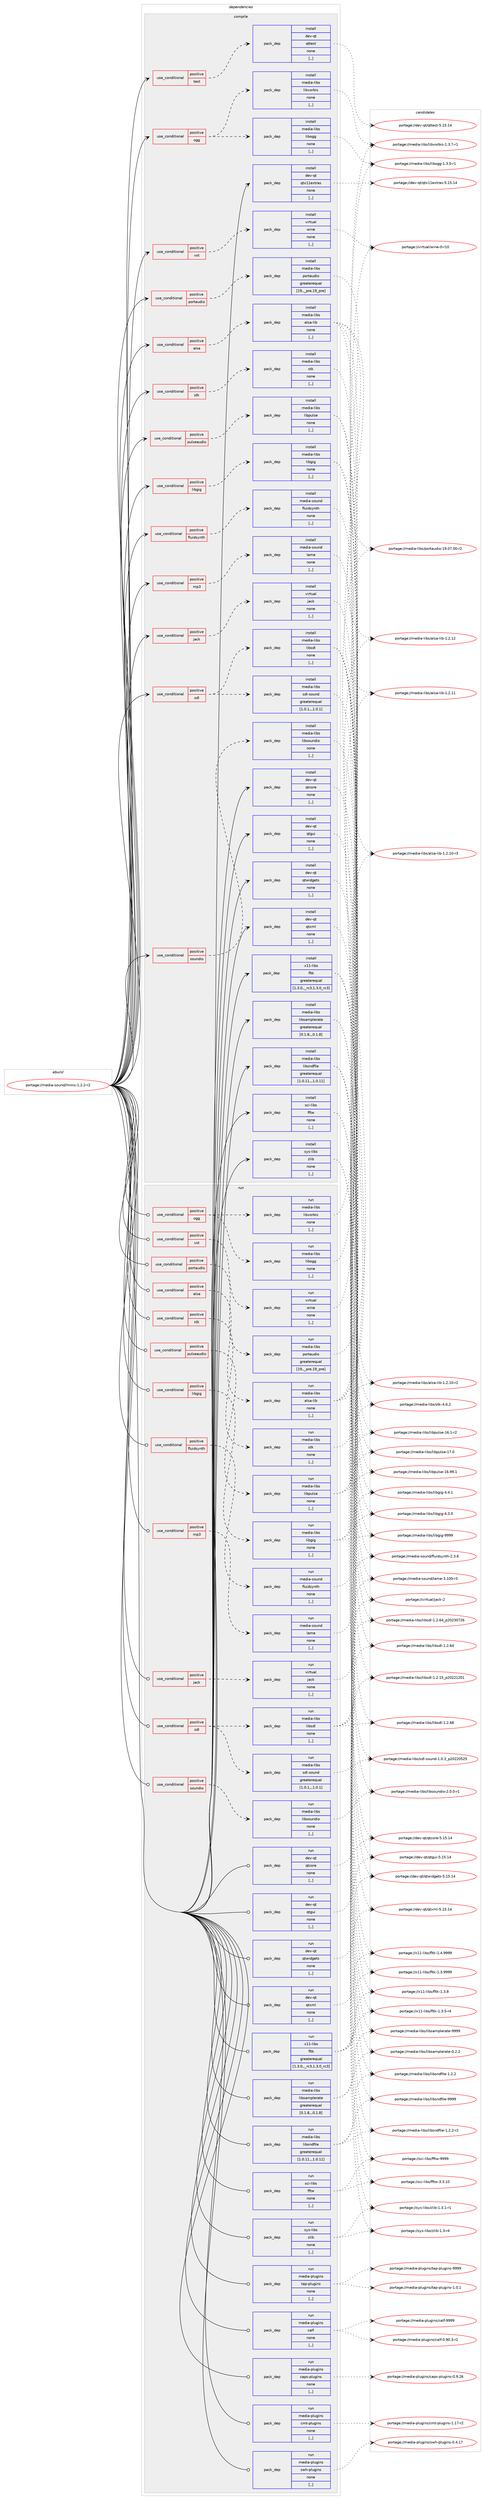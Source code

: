 digraph prolog {

# *************
# Graph options
# *************

newrank=true;
concentrate=true;
compound=true;
graph [rankdir=LR,fontname=Helvetica,fontsize=10,ranksep=1.5];#, ranksep=2.5, nodesep=0.2];
edge  [arrowhead=vee];
node  [fontname=Helvetica,fontsize=10];

# **********
# The ebuild
# **********

subgraph cluster_leftcol {
color=gray;
label=<<i>ebuild</i>>;
id [label="portage://media-sound/lmms-1.2.2-r2", color=red, width=4, href="../media-sound/lmms-1.2.2-r2.svg"];
}

# ****************
# The dependencies
# ****************

subgraph cluster_midcol {
color=gray;
label=<<i>dependencies</i>>;
subgraph cluster_compile {
fillcolor="#eeeeee";
style=filled;
label=<<i>compile</i>>;
subgraph cond213756 {
dependency826926 [label=<<TABLE BORDER="0" CELLBORDER="1" CELLSPACING="0" CELLPADDING="4"><TR><TD ROWSPAN="3" CELLPADDING="10">use_conditional</TD></TR><TR><TD>positive</TD></TR><TR><TD>alsa</TD></TR></TABLE>>, shape=none, color=red];
subgraph pack606944 {
dependency826927 [label=<<TABLE BORDER="0" CELLBORDER="1" CELLSPACING="0" CELLPADDING="4" WIDTH="220"><TR><TD ROWSPAN="6" CELLPADDING="30">pack_dep</TD></TR><TR><TD WIDTH="110">install</TD></TR><TR><TD>media-libs</TD></TR><TR><TD>alsa-lib</TD></TR><TR><TD>none</TD></TR><TR><TD>[,,]</TD></TR></TABLE>>, shape=none, color=blue];
}
dependency826926:e -> dependency826927:w [weight=20,style="dashed",arrowhead="vee"];
}
id:e -> dependency826926:w [weight=20,style="solid",arrowhead="vee"];
subgraph cond213757 {
dependency826928 [label=<<TABLE BORDER="0" CELLBORDER="1" CELLSPACING="0" CELLPADDING="4"><TR><TD ROWSPAN="3" CELLPADDING="10">use_conditional</TD></TR><TR><TD>positive</TD></TR><TR><TD>fluidsynth</TD></TR></TABLE>>, shape=none, color=red];
subgraph pack606945 {
dependency826929 [label=<<TABLE BORDER="0" CELLBORDER="1" CELLSPACING="0" CELLPADDING="4" WIDTH="220"><TR><TD ROWSPAN="6" CELLPADDING="30">pack_dep</TD></TR><TR><TD WIDTH="110">install</TD></TR><TR><TD>media-sound</TD></TR><TR><TD>fluidsynth</TD></TR><TR><TD>none</TD></TR><TR><TD>[,,]</TD></TR></TABLE>>, shape=none, color=blue];
}
dependency826928:e -> dependency826929:w [weight=20,style="dashed",arrowhead="vee"];
}
id:e -> dependency826928:w [weight=20,style="solid",arrowhead="vee"];
subgraph cond213758 {
dependency826930 [label=<<TABLE BORDER="0" CELLBORDER="1" CELLSPACING="0" CELLPADDING="4"><TR><TD ROWSPAN="3" CELLPADDING="10">use_conditional</TD></TR><TR><TD>positive</TD></TR><TR><TD>jack</TD></TR></TABLE>>, shape=none, color=red];
subgraph pack606946 {
dependency826931 [label=<<TABLE BORDER="0" CELLBORDER="1" CELLSPACING="0" CELLPADDING="4" WIDTH="220"><TR><TD ROWSPAN="6" CELLPADDING="30">pack_dep</TD></TR><TR><TD WIDTH="110">install</TD></TR><TR><TD>virtual</TD></TR><TR><TD>jack</TD></TR><TR><TD>none</TD></TR><TR><TD>[,,]</TD></TR></TABLE>>, shape=none, color=blue];
}
dependency826930:e -> dependency826931:w [weight=20,style="dashed",arrowhead="vee"];
}
id:e -> dependency826930:w [weight=20,style="solid",arrowhead="vee"];
subgraph cond213759 {
dependency826932 [label=<<TABLE BORDER="0" CELLBORDER="1" CELLSPACING="0" CELLPADDING="4"><TR><TD ROWSPAN="3" CELLPADDING="10">use_conditional</TD></TR><TR><TD>positive</TD></TR><TR><TD>libgig</TD></TR></TABLE>>, shape=none, color=red];
subgraph pack606947 {
dependency826933 [label=<<TABLE BORDER="0" CELLBORDER="1" CELLSPACING="0" CELLPADDING="4" WIDTH="220"><TR><TD ROWSPAN="6" CELLPADDING="30">pack_dep</TD></TR><TR><TD WIDTH="110">install</TD></TR><TR><TD>media-libs</TD></TR><TR><TD>libgig</TD></TR><TR><TD>none</TD></TR><TR><TD>[,,]</TD></TR></TABLE>>, shape=none, color=blue];
}
dependency826932:e -> dependency826933:w [weight=20,style="dashed",arrowhead="vee"];
}
id:e -> dependency826932:w [weight=20,style="solid",arrowhead="vee"];
subgraph cond213760 {
dependency826934 [label=<<TABLE BORDER="0" CELLBORDER="1" CELLSPACING="0" CELLPADDING="4"><TR><TD ROWSPAN="3" CELLPADDING="10">use_conditional</TD></TR><TR><TD>positive</TD></TR><TR><TD>mp3</TD></TR></TABLE>>, shape=none, color=red];
subgraph pack606948 {
dependency826935 [label=<<TABLE BORDER="0" CELLBORDER="1" CELLSPACING="0" CELLPADDING="4" WIDTH="220"><TR><TD ROWSPAN="6" CELLPADDING="30">pack_dep</TD></TR><TR><TD WIDTH="110">install</TD></TR><TR><TD>media-sound</TD></TR><TR><TD>lame</TD></TR><TR><TD>none</TD></TR><TR><TD>[,,]</TD></TR></TABLE>>, shape=none, color=blue];
}
dependency826934:e -> dependency826935:w [weight=20,style="dashed",arrowhead="vee"];
}
id:e -> dependency826934:w [weight=20,style="solid",arrowhead="vee"];
subgraph cond213761 {
dependency826936 [label=<<TABLE BORDER="0" CELLBORDER="1" CELLSPACING="0" CELLPADDING="4"><TR><TD ROWSPAN="3" CELLPADDING="10">use_conditional</TD></TR><TR><TD>positive</TD></TR><TR><TD>ogg</TD></TR></TABLE>>, shape=none, color=red];
subgraph pack606949 {
dependency826937 [label=<<TABLE BORDER="0" CELLBORDER="1" CELLSPACING="0" CELLPADDING="4" WIDTH="220"><TR><TD ROWSPAN="6" CELLPADDING="30">pack_dep</TD></TR><TR><TD WIDTH="110">install</TD></TR><TR><TD>media-libs</TD></TR><TR><TD>libogg</TD></TR><TR><TD>none</TD></TR><TR><TD>[,,]</TD></TR></TABLE>>, shape=none, color=blue];
}
dependency826936:e -> dependency826937:w [weight=20,style="dashed",arrowhead="vee"];
subgraph pack606950 {
dependency826938 [label=<<TABLE BORDER="0" CELLBORDER="1" CELLSPACING="0" CELLPADDING="4" WIDTH="220"><TR><TD ROWSPAN="6" CELLPADDING="30">pack_dep</TD></TR><TR><TD WIDTH="110">install</TD></TR><TR><TD>media-libs</TD></TR><TR><TD>libvorbis</TD></TR><TR><TD>none</TD></TR><TR><TD>[,,]</TD></TR></TABLE>>, shape=none, color=blue];
}
dependency826936:e -> dependency826938:w [weight=20,style="dashed",arrowhead="vee"];
}
id:e -> dependency826936:w [weight=20,style="solid",arrowhead="vee"];
subgraph cond213762 {
dependency826939 [label=<<TABLE BORDER="0" CELLBORDER="1" CELLSPACING="0" CELLPADDING="4"><TR><TD ROWSPAN="3" CELLPADDING="10">use_conditional</TD></TR><TR><TD>positive</TD></TR><TR><TD>portaudio</TD></TR></TABLE>>, shape=none, color=red];
subgraph pack606951 {
dependency826940 [label=<<TABLE BORDER="0" CELLBORDER="1" CELLSPACING="0" CELLPADDING="4" WIDTH="220"><TR><TD ROWSPAN="6" CELLPADDING="30">pack_dep</TD></TR><TR><TD WIDTH="110">install</TD></TR><TR><TD>media-libs</TD></TR><TR><TD>portaudio</TD></TR><TR><TD>greaterequal</TD></TR><TR><TD>[19,,_pre,19_pre]</TD></TR></TABLE>>, shape=none, color=blue];
}
dependency826939:e -> dependency826940:w [weight=20,style="dashed",arrowhead="vee"];
}
id:e -> dependency826939:w [weight=20,style="solid",arrowhead="vee"];
subgraph cond213763 {
dependency826941 [label=<<TABLE BORDER="0" CELLBORDER="1" CELLSPACING="0" CELLPADDING="4"><TR><TD ROWSPAN="3" CELLPADDING="10">use_conditional</TD></TR><TR><TD>positive</TD></TR><TR><TD>pulseaudio</TD></TR></TABLE>>, shape=none, color=red];
subgraph pack606952 {
dependency826942 [label=<<TABLE BORDER="0" CELLBORDER="1" CELLSPACING="0" CELLPADDING="4" WIDTH="220"><TR><TD ROWSPAN="6" CELLPADDING="30">pack_dep</TD></TR><TR><TD WIDTH="110">install</TD></TR><TR><TD>media-libs</TD></TR><TR><TD>libpulse</TD></TR><TR><TD>none</TD></TR><TR><TD>[,,]</TD></TR></TABLE>>, shape=none, color=blue];
}
dependency826941:e -> dependency826942:w [weight=20,style="dashed",arrowhead="vee"];
}
id:e -> dependency826941:w [weight=20,style="solid",arrowhead="vee"];
subgraph cond213764 {
dependency826943 [label=<<TABLE BORDER="0" CELLBORDER="1" CELLSPACING="0" CELLPADDING="4"><TR><TD ROWSPAN="3" CELLPADDING="10">use_conditional</TD></TR><TR><TD>positive</TD></TR><TR><TD>sdl</TD></TR></TABLE>>, shape=none, color=red];
subgraph pack606953 {
dependency826944 [label=<<TABLE BORDER="0" CELLBORDER="1" CELLSPACING="0" CELLPADDING="4" WIDTH="220"><TR><TD ROWSPAN="6" CELLPADDING="30">pack_dep</TD></TR><TR><TD WIDTH="110">install</TD></TR><TR><TD>media-libs</TD></TR><TR><TD>libsdl</TD></TR><TR><TD>none</TD></TR><TR><TD>[,,]</TD></TR></TABLE>>, shape=none, color=blue];
}
dependency826943:e -> dependency826944:w [weight=20,style="dashed",arrowhead="vee"];
subgraph pack606954 {
dependency826945 [label=<<TABLE BORDER="0" CELLBORDER="1" CELLSPACING="0" CELLPADDING="4" WIDTH="220"><TR><TD ROWSPAN="6" CELLPADDING="30">pack_dep</TD></TR><TR><TD WIDTH="110">install</TD></TR><TR><TD>media-libs</TD></TR><TR><TD>sdl-sound</TD></TR><TR><TD>greaterequal</TD></TR><TR><TD>[1.0.1,,,1.0.1]</TD></TR></TABLE>>, shape=none, color=blue];
}
dependency826943:e -> dependency826945:w [weight=20,style="dashed",arrowhead="vee"];
}
id:e -> dependency826943:w [weight=20,style="solid",arrowhead="vee"];
subgraph cond213765 {
dependency826946 [label=<<TABLE BORDER="0" CELLBORDER="1" CELLSPACING="0" CELLPADDING="4"><TR><TD ROWSPAN="3" CELLPADDING="10">use_conditional</TD></TR><TR><TD>positive</TD></TR><TR><TD>soundio</TD></TR></TABLE>>, shape=none, color=red];
subgraph pack606955 {
dependency826947 [label=<<TABLE BORDER="0" CELLBORDER="1" CELLSPACING="0" CELLPADDING="4" WIDTH="220"><TR><TD ROWSPAN="6" CELLPADDING="30">pack_dep</TD></TR><TR><TD WIDTH="110">install</TD></TR><TR><TD>media-libs</TD></TR><TR><TD>libsoundio</TD></TR><TR><TD>none</TD></TR><TR><TD>[,,]</TD></TR></TABLE>>, shape=none, color=blue];
}
dependency826946:e -> dependency826947:w [weight=20,style="dashed",arrowhead="vee"];
}
id:e -> dependency826946:w [weight=20,style="solid",arrowhead="vee"];
subgraph cond213766 {
dependency826948 [label=<<TABLE BORDER="0" CELLBORDER="1" CELLSPACING="0" CELLPADDING="4"><TR><TD ROWSPAN="3" CELLPADDING="10">use_conditional</TD></TR><TR><TD>positive</TD></TR><TR><TD>stk</TD></TR></TABLE>>, shape=none, color=red];
subgraph pack606956 {
dependency826949 [label=<<TABLE BORDER="0" CELLBORDER="1" CELLSPACING="0" CELLPADDING="4" WIDTH="220"><TR><TD ROWSPAN="6" CELLPADDING="30">pack_dep</TD></TR><TR><TD WIDTH="110">install</TD></TR><TR><TD>media-libs</TD></TR><TR><TD>stk</TD></TR><TR><TD>none</TD></TR><TR><TD>[,,]</TD></TR></TABLE>>, shape=none, color=blue];
}
dependency826948:e -> dependency826949:w [weight=20,style="dashed",arrowhead="vee"];
}
id:e -> dependency826948:w [weight=20,style="solid",arrowhead="vee"];
subgraph cond213767 {
dependency826950 [label=<<TABLE BORDER="0" CELLBORDER="1" CELLSPACING="0" CELLPADDING="4"><TR><TD ROWSPAN="3" CELLPADDING="10">use_conditional</TD></TR><TR><TD>positive</TD></TR><TR><TD>test</TD></TR></TABLE>>, shape=none, color=red];
subgraph pack606957 {
dependency826951 [label=<<TABLE BORDER="0" CELLBORDER="1" CELLSPACING="0" CELLPADDING="4" WIDTH="220"><TR><TD ROWSPAN="6" CELLPADDING="30">pack_dep</TD></TR><TR><TD WIDTH="110">install</TD></TR><TR><TD>dev-qt</TD></TR><TR><TD>qttest</TD></TR><TR><TD>none</TD></TR><TR><TD>[,,]</TD></TR></TABLE>>, shape=none, color=blue];
}
dependency826950:e -> dependency826951:w [weight=20,style="dashed",arrowhead="vee"];
}
id:e -> dependency826950:w [weight=20,style="solid",arrowhead="vee"];
subgraph cond213768 {
dependency826952 [label=<<TABLE BORDER="0" CELLBORDER="1" CELLSPACING="0" CELLPADDING="4"><TR><TD ROWSPAN="3" CELLPADDING="10">use_conditional</TD></TR><TR><TD>positive</TD></TR><TR><TD>vst</TD></TR></TABLE>>, shape=none, color=red];
subgraph pack606958 {
dependency826953 [label=<<TABLE BORDER="0" CELLBORDER="1" CELLSPACING="0" CELLPADDING="4" WIDTH="220"><TR><TD ROWSPAN="6" CELLPADDING="30">pack_dep</TD></TR><TR><TD WIDTH="110">install</TD></TR><TR><TD>virtual</TD></TR><TR><TD>wine</TD></TR><TR><TD>none</TD></TR><TR><TD>[,,]</TD></TR></TABLE>>, shape=none, color=blue];
}
dependency826952:e -> dependency826953:w [weight=20,style="dashed",arrowhead="vee"];
}
id:e -> dependency826952:w [weight=20,style="solid",arrowhead="vee"];
subgraph pack606959 {
dependency826954 [label=<<TABLE BORDER="0" CELLBORDER="1" CELLSPACING="0" CELLPADDING="4" WIDTH="220"><TR><TD ROWSPAN="6" CELLPADDING="30">pack_dep</TD></TR><TR><TD WIDTH="110">install</TD></TR><TR><TD>dev-qt</TD></TR><TR><TD>qtcore</TD></TR><TR><TD>none</TD></TR><TR><TD>[,,]</TD></TR></TABLE>>, shape=none, color=blue];
}
id:e -> dependency826954:w [weight=20,style="solid",arrowhead="vee"];
subgraph pack606960 {
dependency826955 [label=<<TABLE BORDER="0" CELLBORDER="1" CELLSPACING="0" CELLPADDING="4" WIDTH="220"><TR><TD ROWSPAN="6" CELLPADDING="30">pack_dep</TD></TR><TR><TD WIDTH="110">install</TD></TR><TR><TD>dev-qt</TD></TR><TR><TD>qtgui</TD></TR><TR><TD>none</TD></TR><TR><TD>[,,]</TD></TR></TABLE>>, shape=none, color=blue];
}
id:e -> dependency826955:w [weight=20,style="solid",arrowhead="vee"];
subgraph pack606961 {
dependency826956 [label=<<TABLE BORDER="0" CELLBORDER="1" CELLSPACING="0" CELLPADDING="4" WIDTH="220"><TR><TD ROWSPAN="6" CELLPADDING="30">pack_dep</TD></TR><TR><TD WIDTH="110">install</TD></TR><TR><TD>dev-qt</TD></TR><TR><TD>qtwidgets</TD></TR><TR><TD>none</TD></TR><TR><TD>[,,]</TD></TR></TABLE>>, shape=none, color=blue];
}
id:e -> dependency826956:w [weight=20,style="solid",arrowhead="vee"];
subgraph pack606962 {
dependency826957 [label=<<TABLE BORDER="0" CELLBORDER="1" CELLSPACING="0" CELLPADDING="4" WIDTH="220"><TR><TD ROWSPAN="6" CELLPADDING="30">pack_dep</TD></TR><TR><TD WIDTH="110">install</TD></TR><TR><TD>dev-qt</TD></TR><TR><TD>qtx11extras</TD></TR><TR><TD>none</TD></TR><TR><TD>[,,]</TD></TR></TABLE>>, shape=none, color=blue];
}
id:e -> dependency826957:w [weight=20,style="solid",arrowhead="vee"];
subgraph pack606963 {
dependency826958 [label=<<TABLE BORDER="0" CELLBORDER="1" CELLSPACING="0" CELLPADDING="4" WIDTH="220"><TR><TD ROWSPAN="6" CELLPADDING="30">pack_dep</TD></TR><TR><TD WIDTH="110">install</TD></TR><TR><TD>dev-qt</TD></TR><TR><TD>qtxml</TD></TR><TR><TD>none</TD></TR><TR><TD>[,,]</TD></TR></TABLE>>, shape=none, color=blue];
}
id:e -> dependency826958:w [weight=20,style="solid",arrowhead="vee"];
subgraph pack606964 {
dependency826959 [label=<<TABLE BORDER="0" CELLBORDER="1" CELLSPACING="0" CELLPADDING="4" WIDTH="220"><TR><TD ROWSPAN="6" CELLPADDING="30">pack_dep</TD></TR><TR><TD WIDTH="110">install</TD></TR><TR><TD>media-libs</TD></TR><TR><TD>libsamplerate</TD></TR><TR><TD>greaterequal</TD></TR><TR><TD>[0.1.8,,,0.1.8]</TD></TR></TABLE>>, shape=none, color=blue];
}
id:e -> dependency826959:w [weight=20,style="solid",arrowhead="vee"];
subgraph pack606965 {
dependency826960 [label=<<TABLE BORDER="0" CELLBORDER="1" CELLSPACING="0" CELLPADDING="4" WIDTH="220"><TR><TD ROWSPAN="6" CELLPADDING="30">pack_dep</TD></TR><TR><TD WIDTH="110">install</TD></TR><TR><TD>media-libs</TD></TR><TR><TD>libsndfile</TD></TR><TR><TD>greaterequal</TD></TR><TR><TD>[1.0.11,,,1.0.11]</TD></TR></TABLE>>, shape=none, color=blue];
}
id:e -> dependency826960:w [weight=20,style="solid",arrowhead="vee"];
subgraph pack606966 {
dependency826961 [label=<<TABLE BORDER="0" CELLBORDER="1" CELLSPACING="0" CELLPADDING="4" WIDTH="220"><TR><TD ROWSPAN="6" CELLPADDING="30">pack_dep</TD></TR><TR><TD WIDTH="110">install</TD></TR><TR><TD>sci-libs</TD></TR><TR><TD>fftw</TD></TR><TR><TD>none</TD></TR><TR><TD>[,,]</TD></TR></TABLE>>, shape=none, color=blue];
}
id:e -> dependency826961:w [weight=20,style="solid",arrowhead="vee"];
subgraph pack606967 {
dependency826962 [label=<<TABLE BORDER="0" CELLBORDER="1" CELLSPACING="0" CELLPADDING="4" WIDTH="220"><TR><TD ROWSPAN="6" CELLPADDING="30">pack_dep</TD></TR><TR><TD WIDTH="110">install</TD></TR><TR><TD>sys-libs</TD></TR><TR><TD>zlib</TD></TR><TR><TD>none</TD></TR><TR><TD>[,,]</TD></TR></TABLE>>, shape=none, color=blue];
}
id:e -> dependency826962:w [weight=20,style="solid",arrowhead="vee"];
subgraph pack606968 {
dependency826963 [label=<<TABLE BORDER="0" CELLBORDER="1" CELLSPACING="0" CELLPADDING="4" WIDTH="220"><TR><TD ROWSPAN="6" CELLPADDING="30">pack_dep</TD></TR><TR><TD WIDTH="110">install</TD></TR><TR><TD>x11-libs</TD></TR><TR><TD>fltk</TD></TR><TR><TD>greaterequal</TD></TR><TR><TD>[1.3.0,,_rc3,1.3.0_rc3]</TD></TR></TABLE>>, shape=none, color=blue];
}
id:e -> dependency826963:w [weight=20,style="solid",arrowhead="vee"];
}
subgraph cluster_compileandrun {
fillcolor="#eeeeee";
style=filled;
label=<<i>compile and run</i>>;
}
subgraph cluster_run {
fillcolor="#eeeeee";
style=filled;
label=<<i>run</i>>;
subgraph cond213769 {
dependency826964 [label=<<TABLE BORDER="0" CELLBORDER="1" CELLSPACING="0" CELLPADDING="4"><TR><TD ROWSPAN="3" CELLPADDING="10">use_conditional</TD></TR><TR><TD>positive</TD></TR><TR><TD>alsa</TD></TR></TABLE>>, shape=none, color=red];
subgraph pack606969 {
dependency826965 [label=<<TABLE BORDER="0" CELLBORDER="1" CELLSPACING="0" CELLPADDING="4" WIDTH="220"><TR><TD ROWSPAN="6" CELLPADDING="30">pack_dep</TD></TR><TR><TD WIDTH="110">run</TD></TR><TR><TD>media-libs</TD></TR><TR><TD>alsa-lib</TD></TR><TR><TD>none</TD></TR><TR><TD>[,,]</TD></TR></TABLE>>, shape=none, color=blue];
}
dependency826964:e -> dependency826965:w [weight=20,style="dashed",arrowhead="vee"];
}
id:e -> dependency826964:w [weight=20,style="solid",arrowhead="odot"];
subgraph cond213770 {
dependency826966 [label=<<TABLE BORDER="0" CELLBORDER="1" CELLSPACING="0" CELLPADDING="4"><TR><TD ROWSPAN="3" CELLPADDING="10">use_conditional</TD></TR><TR><TD>positive</TD></TR><TR><TD>fluidsynth</TD></TR></TABLE>>, shape=none, color=red];
subgraph pack606970 {
dependency826967 [label=<<TABLE BORDER="0" CELLBORDER="1" CELLSPACING="0" CELLPADDING="4" WIDTH="220"><TR><TD ROWSPAN="6" CELLPADDING="30">pack_dep</TD></TR><TR><TD WIDTH="110">run</TD></TR><TR><TD>media-sound</TD></TR><TR><TD>fluidsynth</TD></TR><TR><TD>none</TD></TR><TR><TD>[,,]</TD></TR></TABLE>>, shape=none, color=blue];
}
dependency826966:e -> dependency826967:w [weight=20,style="dashed",arrowhead="vee"];
}
id:e -> dependency826966:w [weight=20,style="solid",arrowhead="odot"];
subgraph cond213771 {
dependency826968 [label=<<TABLE BORDER="0" CELLBORDER="1" CELLSPACING="0" CELLPADDING="4"><TR><TD ROWSPAN="3" CELLPADDING="10">use_conditional</TD></TR><TR><TD>positive</TD></TR><TR><TD>jack</TD></TR></TABLE>>, shape=none, color=red];
subgraph pack606971 {
dependency826969 [label=<<TABLE BORDER="0" CELLBORDER="1" CELLSPACING="0" CELLPADDING="4" WIDTH="220"><TR><TD ROWSPAN="6" CELLPADDING="30">pack_dep</TD></TR><TR><TD WIDTH="110">run</TD></TR><TR><TD>virtual</TD></TR><TR><TD>jack</TD></TR><TR><TD>none</TD></TR><TR><TD>[,,]</TD></TR></TABLE>>, shape=none, color=blue];
}
dependency826968:e -> dependency826969:w [weight=20,style="dashed",arrowhead="vee"];
}
id:e -> dependency826968:w [weight=20,style="solid",arrowhead="odot"];
subgraph cond213772 {
dependency826970 [label=<<TABLE BORDER="0" CELLBORDER="1" CELLSPACING="0" CELLPADDING="4"><TR><TD ROWSPAN="3" CELLPADDING="10">use_conditional</TD></TR><TR><TD>positive</TD></TR><TR><TD>libgig</TD></TR></TABLE>>, shape=none, color=red];
subgraph pack606972 {
dependency826971 [label=<<TABLE BORDER="0" CELLBORDER="1" CELLSPACING="0" CELLPADDING="4" WIDTH="220"><TR><TD ROWSPAN="6" CELLPADDING="30">pack_dep</TD></TR><TR><TD WIDTH="110">run</TD></TR><TR><TD>media-libs</TD></TR><TR><TD>libgig</TD></TR><TR><TD>none</TD></TR><TR><TD>[,,]</TD></TR></TABLE>>, shape=none, color=blue];
}
dependency826970:e -> dependency826971:w [weight=20,style="dashed",arrowhead="vee"];
}
id:e -> dependency826970:w [weight=20,style="solid",arrowhead="odot"];
subgraph cond213773 {
dependency826972 [label=<<TABLE BORDER="0" CELLBORDER="1" CELLSPACING="0" CELLPADDING="4"><TR><TD ROWSPAN="3" CELLPADDING="10">use_conditional</TD></TR><TR><TD>positive</TD></TR><TR><TD>mp3</TD></TR></TABLE>>, shape=none, color=red];
subgraph pack606973 {
dependency826973 [label=<<TABLE BORDER="0" CELLBORDER="1" CELLSPACING="0" CELLPADDING="4" WIDTH="220"><TR><TD ROWSPAN="6" CELLPADDING="30">pack_dep</TD></TR><TR><TD WIDTH="110">run</TD></TR><TR><TD>media-sound</TD></TR><TR><TD>lame</TD></TR><TR><TD>none</TD></TR><TR><TD>[,,]</TD></TR></TABLE>>, shape=none, color=blue];
}
dependency826972:e -> dependency826973:w [weight=20,style="dashed",arrowhead="vee"];
}
id:e -> dependency826972:w [weight=20,style="solid",arrowhead="odot"];
subgraph cond213774 {
dependency826974 [label=<<TABLE BORDER="0" CELLBORDER="1" CELLSPACING="0" CELLPADDING="4"><TR><TD ROWSPAN="3" CELLPADDING="10">use_conditional</TD></TR><TR><TD>positive</TD></TR><TR><TD>ogg</TD></TR></TABLE>>, shape=none, color=red];
subgraph pack606974 {
dependency826975 [label=<<TABLE BORDER="0" CELLBORDER="1" CELLSPACING="0" CELLPADDING="4" WIDTH="220"><TR><TD ROWSPAN="6" CELLPADDING="30">pack_dep</TD></TR><TR><TD WIDTH="110">run</TD></TR><TR><TD>media-libs</TD></TR><TR><TD>libogg</TD></TR><TR><TD>none</TD></TR><TR><TD>[,,]</TD></TR></TABLE>>, shape=none, color=blue];
}
dependency826974:e -> dependency826975:w [weight=20,style="dashed",arrowhead="vee"];
subgraph pack606975 {
dependency826976 [label=<<TABLE BORDER="0" CELLBORDER="1" CELLSPACING="0" CELLPADDING="4" WIDTH="220"><TR><TD ROWSPAN="6" CELLPADDING="30">pack_dep</TD></TR><TR><TD WIDTH="110">run</TD></TR><TR><TD>media-libs</TD></TR><TR><TD>libvorbis</TD></TR><TR><TD>none</TD></TR><TR><TD>[,,]</TD></TR></TABLE>>, shape=none, color=blue];
}
dependency826974:e -> dependency826976:w [weight=20,style="dashed",arrowhead="vee"];
}
id:e -> dependency826974:w [weight=20,style="solid",arrowhead="odot"];
subgraph cond213775 {
dependency826977 [label=<<TABLE BORDER="0" CELLBORDER="1" CELLSPACING="0" CELLPADDING="4"><TR><TD ROWSPAN="3" CELLPADDING="10">use_conditional</TD></TR><TR><TD>positive</TD></TR><TR><TD>portaudio</TD></TR></TABLE>>, shape=none, color=red];
subgraph pack606976 {
dependency826978 [label=<<TABLE BORDER="0" CELLBORDER="1" CELLSPACING="0" CELLPADDING="4" WIDTH="220"><TR><TD ROWSPAN="6" CELLPADDING="30">pack_dep</TD></TR><TR><TD WIDTH="110">run</TD></TR><TR><TD>media-libs</TD></TR><TR><TD>portaudio</TD></TR><TR><TD>greaterequal</TD></TR><TR><TD>[19,,_pre,19_pre]</TD></TR></TABLE>>, shape=none, color=blue];
}
dependency826977:e -> dependency826978:w [weight=20,style="dashed",arrowhead="vee"];
}
id:e -> dependency826977:w [weight=20,style="solid",arrowhead="odot"];
subgraph cond213776 {
dependency826979 [label=<<TABLE BORDER="0" CELLBORDER="1" CELLSPACING="0" CELLPADDING="4"><TR><TD ROWSPAN="3" CELLPADDING="10">use_conditional</TD></TR><TR><TD>positive</TD></TR><TR><TD>pulseaudio</TD></TR></TABLE>>, shape=none, color=red];
subgraph pack606977 {
dependency826980 [label=<<TABLE BORDER="0" CELLBORDER="1" CELLSPACING="0" CELLPADDING="4" WIDTH="220"><TR><TD ROWSPAN="6" CELLPADDING="30">pack_dep</TD></TR><TR><TD WIDTH="110">run</TD></TR><TR><TD>media-libs</TD></TR><TR><TD>libpulse</TD></TR><TR><TD>none</TD></TR><TR><TD>[,,]</TD></TR></TABLE>>, shape=none, color=blue];
}
dependency826979:e -> dependency826980:w [weight=20,style="dashed",arrowhead="vee"];
}
id:e -> dependency826979:w [weight=20,style="solid",arrowhead="odot"];
subgraph cond213777 {
dependency826981 [label=<<TABLE BORDER="0" CELLBORDER="1" CELLSPACING="0" CELLPADDING="4"><TR><TD ROWSPAN="3" CELLPADDING="10">use_conditional</TD></TR><TR><TD>positive</TD></TR><TR><TD>sdl</TD></TR></TABLE>>, shape=none, color=red];
subgraph pack606978 {
dependency826982 [label=<<TABLE BORDER="0" CELLBORDER="1" CELLSPACING="0" CELLPADDING="4" WIDTH="220"><TR><TD ROWSPAN="6" CELLPADDING="30">pack_dep</TD></TR><TR><TD WIDTH="110">run</TD></TR><TR><TD>media-libs</TD></TR><TR><TD>libsdl</TD></TR><TR><TD>none</TD></TR><TR><TD>[,,]</TD></TR></TABLE>>, shape=none, color=blue];
}
dependency826981:e -> dependency826982:w [weight=20,style="dashed",arrowhead="vee"];
subgraph pack606979 {
dependency826983 [label=<<TABLE BORDER="0" CELLBORDER="1" CELLSPACING="0" CELLPADDING="4" WIDTH="220"><TR><TD ROWSPAN="6" CELLPADDING="30">pack_dep</TD></TR><TR><TD WIDTH="110">run</TD></TR><TR><TD>media-libs</TD></TR><TR><TD>sdl-sound</TD></TR><TR><TD>greaterequal</TD></TR><TR><TD>[1.0.1,,,1.0.1]</TD></TR></TABLE>>, shape=none, color=blue];
}
dependency826981:e -> dependency826983:w [weight=20,style="dashed",arrowhead="vee"];
}
id:e -> dependency826981:w [weight=20,style="solid",arrowhead="odot"];
subgraph cond213778 {
dependency826984 [label=<<TABLE BORDER="0" CELLBORDER="1" CELLSPACING="0" CELLPADDING="4"><TR><TD ROWSPAN="3" CELLPADDING="10">use_conditional</TD></TR><TR><TD>positive</TD></TR><TR><TD>soundio</TD></TR></TABLE>>, shape=none, color=red];
subgraph pack606980 {
dependency826985 [label=<<TABLE BORDER="0" CELLBORDER="1" CELLSPACING="0" CELLPADDING="4" WIDTH="220"><TR><TD ROWSPAN="6" CELLPADDING="30">pack_dep</TD></TR><TR><TD WIDTH="110">run</TD></TR><TR><TD>media-libs</TD></TR><TR><TD>libsoundio</TD></TR><TR><TD>none</TD></TR><TR><TD>[,,]</TD></TR></TABLE>>, shape=none, color=blue];
}
dependency826984:e -> dependency826985:w [weight=20,style="dashed",arrowhead="vee"];
}
id:e -> dependency826984:w [weight=20,style="solid",arrowhead="odot"];
subgraph cond213779 {
dependency826986 [label=<<TABLE BORDER="0" CELLBORDER="1" CELLSPACING="0" CELLPADDING="4"><TR><TD ROWSPAN="3" CELLPADDING="10">use_conditional</TD></TR><TR><TD>positive</TD></TR><TR><TD>stk</TD></TR></TABLE>>, shape=none, color=red];
subgraph pack606981 {
dependency826987 [label=<<TABLE BORDER="0" CELLBORDER="1" CELLSPACING="0" CELLPADDING="4" WIDTH="220"><TR><TD ROWSPAN="6" CELLPADDING="30">pack_dep</TD></TR><TR><TD WIDTH="110">run</TD></TR><TR><TD>media-libs</TD></TR><TR><TD>stk</TD></TR><TR><TD>none</TD></TR><TR><TD>[,,]</TD></TR></TABLE>>, shape=none, color=blue];
}
dependency826986:e -> dependency826987:w [weight=20,style="dashed",arrowhead="vee"];
}
id:e -> dependency826986:w [weight=20,style="solid",arrowhead="odot"];
subgraph cond213780 {
dependency826988 [label=<<TABLE BORDER="0" CELLBORDER="1" CELLSPACING="0" CELLPADDING="4"><TR><TD ROWSPAN="3" CELLPADDING="10">use_conditional</TD></TR><TR><TD>positive</TD></TR><TR><TD>vst</TD></TR></TABLE>>, shape=none, color=red];
subgraph pack606982 {
dependency826989 [label=<<TABLE BORDER="0" CELLBORDER="1" CELLSPACING="0" CELLPADDING="4" WIDTH="220"><TR><TD ROWSPAN="6" CELLPADDING="30">pack_dep</TD></TR><TR><TD WIDTH="110">run</TD></TR><TR><TD>virtual</TD></TR><TR><TD>wine</TD></TR><TR><TD>none</TD></TR><TR><TD>[,,]</TD></TR></TABLE>>, shape=none, color=blue];
}
dependency826988:e -> dependency826989:w [weight=20,style="dashed",arrowhead="vee"];
}
id:e -> dependency826988:w [weight=20,style="solid",arrowhead="odot"];
subgraph pack606983 {
dependency826990 [label=<<TABLE BORDER="0" CELLBORDER="1" CELLSPACING="0" CELLPADDING="4" WIDTH="220"><TR><TD ROWSPAN="6" CELLPADDING="30">pack_dep</TD></TR><TR><TD WIDTH="110">run</TD></TR><TR><TD>dev-qt</TD></TR><TR><TD>qtcore</TD></TR><TR><TD>none</TD></TR><TR><TD>[,,]</TD></TR></TABLE>>, shape=none, color=blue];
}
id:e -> dependency826990:w [weight=20,style="solid",arrowhead="odot"];
subgraph pack606984 {
dependency826991 [label=<<TABLE BORDER="0" CELLBORDER="1" CELLSPACING="0" CELLPADDING="4" WIDTH="220"><TR><TD ROWSPAN="6" CELLPADDING="30">pack_dep</TD></TR><TR><TD WIDTH="110">run</TD></TR><TR><TD>dev-qt</TD></TR><TR><TD>qtgui</TD></TR><TR><TD>none</TD></TR><TR><TD>[,,]</TD></TR></TABLE>>, shape=none, color=blue];
}
id:e -> dependency826991:w [weight=20,style="solid",arrowhead="odot"];
subgraph pack606985 {
dependency826992 [label=<<TABLE BORDER="0" CELLBORDER="1" CELLSPACING="0" CELLPADDING="4" WIDTH="220"><TR><TD ROWSPAN="6" CELLPADDING="30">pack_dep</TD></TR><TR><TD WIDTH="110">run</TD></TR><TR><TD>dev-qt</TD></TR><TR><TD>qtwidgets</TD></TR><TR><TD>none</TD></TR><TR><TD>[,,]</TD></TR></TABLE>>, shape=none, color=blue];
}
id:e -> dependency826992:w [weight=20,style="solid",arrowhead="odot"];
subgraph pack606986 {
dependency826993 [label=<<TABLE BORDER="0" CELLBORDER="1" CELLSPACING="0" CELLPADDING="4" WIDTH="220"><TR><TD ROWSPAN="6" CELLPADDING="30">pack_dep</TD></TR><TR><TD WIDTH="110">run</TD></TR><TR><TD>dev-qt</TD></TR><TR><TD>qtxml</TD></TR><TR><TD>none</TD></TR><TR><TD>[,,]</TD></TR></TABLE>>, shape=none, color=blue];
}
id:e -> dependency826993:w [weight=20,style="solid",arrowhead="odot"];
subgraph pack606987 {
dependency826994 [label=<<TABLE BORDER="0" CELLBORDER="1" CELLSPACING="0" CELLPADDING="4" WIDTH="220"><TR><TD ROWSPAN="6" CELLPADDING="30">pack_dep</TD></TR><TR><TD WIDTH="110">run</TD></TR><TR><TD>media-libs</TD></TR><TR><TD>libsamplerate</TD></TR><TR><TD>greaterequal</TD></TR><TR><TD>[0.1.8,,,0.1.8]</TD></TR></TABLE>>, shape=none, color=blue];
}
id:e -> dependency826994:w [weight=20,style="solid",arrowhead="odot"];
subgraph pack606988 {
dependency826995 [label=<<TABLE BORDER="0" CELLBORDER="1" CELLSPACING="0" CELLPADDING="4" WIDTH="220"><TR><TD ROWSPAN="6" CELLPADDING="30">pack_dep</TD></TR><TR><TD WIDTH="110">run</TD></TR><TR><TD>media-libs</TD></TR><TR><TD>libsndfile</TD></TR><TR><TD>greaterequal</TD></TR><TR><TD>[1.0.11,,,1.0.11]</TD></TR></TABLE>>, shape=none, color=blue];
}
id:e -> dependency826995:w [weight=20,style="solid",arrowhead="odot"];
subgraph pack606989 {
dependency826996 [label=<<TABLE BORDER="0" CELLBORDER="1" CELLSPACING="0" CELLPADDING="4" WIDTH="220"><TR><TD ROWSPAN="6" CELLPADDING="30">pack_dep</TD></TR><TR><TD WIDTH="110">run</TD></TR><TR><TD>media-plugins</TD></TR><TR><TD>calf</TD></TR><TR><TD>none</TD></TR><TR><TD>[,,]</TD></TR></TABLE>>, shape=none, color=blue];
}
id:e -> dependency826996:w [weight=20,style="solid",arrowhead="odot"];
subgraph pack606990 {
dependency826997 [label=<<TABLE BORDER="0" CELLBORDER="1" CELLSPACING="0" CELLPADDING="4" WIDTH="220"><TR><TD ROWSPAN="6" CELLPADDING="30">pack_dep</TD></TR><TR><TD WIDTH="110">run</TD></TR><TR><TD>media-plugins</TD></TR><TR><TD>caps-plugins</TD></TR><TR><TD>none</TD></TR><TR><TD>[,,]</TD></TR></TABLE>>, shape=none, color=blue];
}
id:e -> dependency826997:w [weight=20,style="solid",arrowhead="odot"];
subgraph pack606991 {
dependency826998 [label=<<TABLE BORDER="0" CELLBORDER="1" CELLSPACING="0" CELLPADDING="4" WIDTH="220"><TR><TD ROWSPAN="6" CELLPADDING="30">pack_dep</TD></TR><TR><TD WIDTH="110">run</TD></TR><TR><TD>media-plugins</TD></TR><TR><TD>cmt-plugins</TD></TR><TR><TD>none</TD></TR><TR><TD>[,,]</TD></TR></TABLE>>, shape=none, color=blue];
}
id:e -> dependency826998:w [weight=20,style="solid",arrowhead="odot"];
subgraph pack606992 {
dependency826999 [label=<<TABLE BORDER="0" CELLBORDER="1" CELLSPACING="0" CELLPADDING="4" WIDTH="220"><TR><TD ROWSPAN="6" CELLPADDING="30">pack_dep</TD></TR><TR><TD WIDTH="110">run</TD></TR><TR><TD>media-plugins</TD></TR><TR><TD>swh-plugins</TD></TR><TR><TD>none</TD></TR><TR><TD>[,,]</TD></TR></TABLE>>, shape=none, color=blue];
}
id:e -> dependency826999:w [weight=20,style="solid",arrowhead="odot"];
subgraph pack606993 {
dependency827000 [label=<<TABLE BORDER="0" CELLBORDER="1" CELLSPACING="0" CELLPADDING="4" WIDTH="220"><TR><TD ROWSPAN="6" CELLPADDING="30">pack_dep</TD></TR><TR><TD WIDTH="110">run</TD></TR><TR><TD>media-plugins</TD></TR><TR><TD>tap-plugins</TD></TR><TR><TD>none</TD></TR><TR><TD>[,,]</TD></TR></TABLE>>, shape=none, color=blue];
}
id:e -> dependency827000:w [weight=20,style="solid",arrowhead="odot"];
subgraph pack606994 {
dependency827001 [label=<<TABLE BORDER="0" CELLBORDER="1" CELLSPACING="0" CELLPADDING="4" WIDTH="220"><TR><TD ROWSPAN="6" CELLPADDING="30">pack_dep</TD></TR><TR><TD WIDTH="110">run</TD></TR><TR><TD>sci-libs</TD></TR><TR><TD>fftw</TD></TR><TR><TD>none</TD></TR><TR><TD>[,,]</TD></TR></TABLE>>, shape=none, color=blue];
}
id:e -> dependency827001:w [weight=20,style="solid",arrowhead="odot"];
subgraph pack606995 {
dependency827002 [label=<<TABLE BORDER="0" CELLBORDER="1" CELLSPACING="0" CELLPADDING="4" WIDTH="220"><TR><TD ROWSPAN="6" CELLPADDING="30">pack_dep</TD></TR><TR><TD WIDTH="110">run</TD></TR><TR><TD>sys-libs</TD></TR><TR><TD>zlib</TD></TR><TR><TD>none</TD></TR><TR><TD>[,,]</TD></TR></TABLE>>, shape=none, color=blue];
}
id:e -> dependency827002:w [weight=20,style="solid",arrowhead="odot"];
subgraph pack606996 {
dependency827003 [label=<<TABLE BORDER="0" CELLBORDER="1" CELLSPACING="0" CELLPADDING="4" WIDTH="220"><TR><TD ROWSPAN="6" CELLPADDING="30">pack_dep</TD></TR><TR><TD WIDTH="110">run</TD></TR><TR><TD>x11-libs</TD></TR><TR><TD>fltk</TD></TR><TR><TD>greaterequal</TD></TR><TR><TD>[1.3.0,,_rc3,1.3.0_rc3]</TD></TR></TABLE>>, shape=none, color=blue];
}
id:e -> dependency827003:w [weight=20,style="solid",arrowhead="odot"];
}
}

# **************
# The candidates
# **************

subgraph cluster_choices {
rank=same;
color=gray;
label=<<i>candidates</i>>;

subgraph choice606944 {
color=black;
nodesep=1;
choice109101100105974510810598115479710811597451081059845494650464950 [label="portage://media-libs/alsa-lib-1.2.12", color=red, width=4,href="../media-libs/alsa-lib-1.2.12.svg"];
choice109101100105974510810598115479710811597451081059845494650464949 [label="portage://media-libs/alsa-lib-1.2.11", color=red, width=4,href="../media-libs/alsa-lib-1.2.11.svg"];
choice1091011001059745108105981154797108115974510810598454946504649484511451 [label="portage://media-libs/alsa-lib-1.2.10-r3", color=red, width=4,href="../media-libs/alsa-lib-1.2.10-r3.svg"];
choice1091011001059745108105981154797108115974510810598454946504649484511450 [label="portage://media-libs/alsa-lib-1.2.10-r2", color=red, width=4,href="../media-libs/alsa-lib-1.2.10-r2.svg"];
dependency826927:e -> choice109101100105974510810598115479710811597451081059845494650464950:w [style=dotted,weight="100"];
dependency826927:e -> choice109101100105974510810598115479710811597451081059845494650464949:w [style=dotted,weight="100"];
dependency826927:e -> choice1091011001059745108105981154797108115974510810598454946504649484511451:w [style=dotted,weight="100"];
dependency826927:e -> choice1091011001059745108105981154797108115974510810598454946504649484511450:w [style=dotted,weight="100"];
}
subgraph choice606945 {
color=black;
nodesep=1;
choice109101100105974511511111711010047102108117105100115121110116104455046514654 [label="portage://media-sound/fluidsynth-2.3.6", color=red, width=4,href="../media-sound/fluidsynth-2.3.6.svg"];
dependency826929:e -> choice109101100105974511511111711010047102108117105100115121110116104455046514654:w [style=dotted,weight="100"];
}
subgraph choice606946 {
color=black;
nodesep=1;
choice118105114116117971084710697991074550 [label="portage://virtual/jack-2", color=red, width=4,href="../virtual/jack-2.svg"];
dependency826931:e -> choice118105114116117971084710697991074550:w [style=dotted,weight="100"];
}
subgraph choice606947 {
color=black;
nodesep=1;
choice10910110010597451081059811547108105981031051034557575757 [label="portage://media-libs/libgig-9999", color=red, width=4,href="../media-libs/libgig-9999.svg"];
choice1091011001059745108105981154710810598103105103455246524649 [label="portage://media-libs/libgig-4.4.1", color=red, width=4,href="../media-libs/libgig-4.4.1.svg"];
choice1091011001059745108105981154710810598103105103455246514648 [label="portage://media-libs/libgig-4.3.0", color=red, width=4,href="../media-libs/libgig-4.3.0.svg"];
dependency826933:e -> choice10910110010597451081059811547108105981031051034557575757:w [style=dotted,weight="100"];
dependency826933:e -> choice1091011001059745108105981154710810598103105103455246524649:w [style=dotted,weight="100"];
dependency826933:e -> choice1091011001059745108105981154710810598103105103455246514648:w [style=dotted,weight="100"];
}
subgraph choice606948 {
color=black;
nodesep=1;
choice109101100105974511511111711010047108971091014551464948484511451 [label="portage://media-sound/lame-3.100-r3", color=red, width=4,href="../media-sound/lame-3.100-r3.svg"];
dependency826935:e -> choice109101100105974511511111711010047108971091014551464948484511451:w [style=dotted,weight="100"];
}
subgraph choice606949 {
color=black;
nodesep=1;
choice10910110010597451081059811547108105981111031034549465146534511449 [label="portage://media-libs/libogg-1.3.5-r1", color=red, width=4,href="../media-libs/libogg-1.3.5-r1.svg"];
dependency826937:e -> choice10910110010597451081059811547108105981111031034549465146534511449:w [style=dotted,weight="100"];
}
subgraph choice606950 {
color=black;
nodesep=1;
choice1091011001059745108105981154710810598118111114981051154549465146554511449 [label="portage://media-libs/libvorbis-1.3.7-r1", color=red, width=4,href="../media-libs/libvorbis-1.3.7-r1.svg"];
dependency826938:e -> choice1091011001059745108105981154710810598118111114981051154549465146554511449:w [style=dotted,weight="100"];
}
subgraph choice606951 {
color=black;
nodesep=1;
choice10910110010597451081059811547112111114116971171001051114549574648554648484511450 [label="portage://media-libs/portaudio-19.07.00-r2", color=red, width=4,href="../media-libs/portaudio-19.07.00-r2.svg"];
dependency826940:e -> choice10910110010597451081059811547112111114116971171001051114549574648554648484511450:w [style=dotted,weight="100"];
}
subgraph choice606952 {
color=black;
nodesep=1;
choice10910110010597451081059811547108105981121171081151014549554648 [label="portage://media-libs/libpulse-17.0", color=red, width=4,href="../media-libs/libpulse-17.0.svg"];
choice10910110010597451081059811547108105981121171081151014549544657574649 [label="portage://media-libs/libpulse-16.99.1", color=red, width=4,href="../media-libs/libpulse-16.99.1.svg"];
choice109101100105974510810598115471081059811211710811510145495446494511450 [label="portage://media-libs/libpulse-16.1-r2", color=red, width=4,href="../media-libs/libpulse-16.1-r2.svg"];
dependency826942:e -> choice10910110010597451081059811547108105981121171081151014549554648:w [style=dotted,weight="100"];
dependency826942:e -> choice10910110010597451081059811547108105981121171081151014549544657574649:w [style=dotted,weight="100"];
dependency826942:e -> choice109101100105974510810598115471081059811211710811510145495446494511450:w [style=dotted,weight="100"];
}
subgraph choice606953 {
color=black;
nodesep=1;
choice109101100105974510810598115471081059811510010845494650465456 [label="portage://media-libs/libsdl-1.2.68", color=red, width=4,href="../media-libs/libsdl-1.2.68.svg"];
choice109101100105974510810598115471081059811510010845494650465452951125048505148555054 [label="portage://media-libs/libsdl-1.2.64_p20230726", color=red, width=4,href="../media-libs/libsdl-1.2.64_p20230726.svg"];
choice109101100105974510810598115471081059811510010845494650465452 [label="portage://media-libs/libsdl-1.2.64", color=red, width=4,href="../media-libs/libsdl-1.2.64.svg"];
choice109101100105974510810598115471081059811510010845494650464953951125048505049504849 [label="portage://media-libs/libsdl-1.2.15_p20221201", color=red, width=4,href="../media-libs/libsdl-1.2.15_p20221201.svg"];
dependency826944:e -> choice109101100105974510810598115471081059811510010845494650465456:w [style=dotted,weight="100"];
dependency826944:e -> choice109101100105974510810598115471081059811510010845494650465452951125048505148555054:w [style=dotted,weight="100"];
dependency826944:e -> choice109101100105974510810598115471081059811510010845494650465452:w [style=dotted,weight="100"];
dependency826944:e -> choice109101100105974510810598115471081059811510010845494650464953951125048505049504849:w [style=dotted,weight="100"];
}
subgraph choice606954 {
color=black;
nodesep=1;
choice1091011001059745108105981154711510010845115111117110100454946484651951125048505048535053 [label="portage://media-libs/sdl-sound-1.0.3_p20220525", color=red, width=4,href="../media-libs/sdl-sound-1.0.3_p20220525.svg"];
dependency826945:e -> choice1091011001059745108105981154711510010845115111117110100454946484651951125048505048535053:w [style=dotted,weight="100"];
}
subgraph choice606955 {
color=black;
nodesep=1;
choice10910110010597451081059811547108105981151111171101001051114550464846484511449 [label="portage://media-libs/libsoundio-2.0.0-r1", color=red, width=4,href="../media-libs/libsoundio-2.0.0-r1.svg"];
dependency826947:e -> choice10910110010597451081059811547108105981151111171101001051114550464846484511449:w [style=dotted,weight="100"];
}
subgraph choice606956 {
color=black;
nodesep=1;
choice10910110010597451081059811547115116107455246544650 [label="portage://media-libs/stk-4.6.2", color=red, width=4,href="../media-libs/stk-4.6.2.svg"];
dependency826949:e -> choice10910110010597451081059811547115116107455246544650:w [style=dotted,weight="100"];
}
subgraph choice606957 {
color=black;
nodesep=1;
choice10010111845113116471131161161011151164553464953464952 [label="portage://dev-qt/qttest-5.15.14", color=red, width=4,href="../dev-qt/qttest-5.15.14.svg"];
dependency826951:e -> choice10010111845113116471131161161011151164553464953464952:w [style=dotted,weight="100"];
}
subgraph choice606958 {
color=black;
nodesep=1;
choice11810511411611797108471191051101014548451144948 [label="portage://virtual/wine-0-r10", color=red, width=4,href="../virtual/wine-0-r10.svg"];
dependency826953:e -> choice11810511411611797108471191051101014548451144948:w [style=dotted,weight="100"];
}
subgraph choice606959 {
color=black;
nodesep=1;
choice1001011184511311647113116991111141014553464953464952 [label="portage://dev-qt/qtcore-5.15.14", color=red, width=4,href="../dev-qt/qtcore-5.15.14.svg"];
dependency826954:e -> choice1001011184511311647113116991111141014553464953464952:w [style=dotted,weight="100"];
}
subgraph choice606960 {
color=black;
nodesep=1;
choice10010111845113116471131161031171054553464953464952 [label="portage://dev-qt/qtgui-5.15.14", color=red, width=4,href="../dev-qt/qtgui-5.15.14.svg"];
dependency826955:e -> choice10010111845113116471131161031171054553464953464952:w [style=dotted,weight="100"];
}
subgraph choice606961 {
color=black;
nodesep=1;
choice10010111845113116471131161191051001031011161154553464953464952 [label="portage://dev-qt/qtwidgets-5.15.14", color=red, width=4,href="../dev-qt/qtwidgets-5.15.14.svg"];
dependency826956:e -> choice10010111845113116471131161191051001031011161154553464953464952:w [style=dotted,weight="100"];
}
subgraph choice606962 {
color=black;
nodesep=1;
choice10010111845113116471131161204949101120116114971154553464953464952 [label="portage://dev-qt/qtx11extras-5.15.14", color=red, width=4,href="../dev-qt/qtx11extras-5.15.14.svg"];
dependency826957:e -> choice10010111845113116471131161204949101120116114971154553464953464952:w [style=dotted,weight="100"];
}
subgraph choice606963 {
color=black;
nodesep=1;
choice10010111845113116471131161201091084553464953464952 [label="portage://dev-qt/qtxml-5.15.14", color=red, width=4,href="../dev-qt/qtxml-5.15.14.svg"];
dependency826958:e -> choice10010111845113116471131161201091084553464953464952:w [style=dotted,weight="100"];
}
subgraph choice606964 {
color=black;
nodesep=1;
choice109101100105974510810598115471081059811597109112108101114971161014557575757 [label="portage://media-libs/libsamplerate-9999", color=red, width=4,href="../media-libs/libsamplerate-9999.svg"];
choice10910110010597451081059811547108105981159710911210810111497116101454846504650 [label="portage://media-libs/libsamplerate-0.2.2", color=red, width=4,href="../media-libs/libsamplerate-0.2.2.svg"];
dependency826959:e -> choice109101100105974510810598115471081059811597109112108101114971161014557575757:w [style=dotted,weight="100"];
dependency826959:e -> choice10910110010597451081059811547108105981159710911210810111497116101454846504650:w [style=dotted,weight="100"];
}
subgraph choice606965 {
color=black;
nodesep=1;
choice10910110010597451081059811547108105981151101001021051081014557575757 [label="portage://media-libs/libsndfile-9999", color=red, width=4,href="../media-libs/libsndfile-9999.svg"];
choice10910110010597451081059811547108105981151101001021051081014549465046504511450 [label="portage://media-libs/libsndfile-1.2.2-r2", color=red, width=4,href="../media-libs/libsndfile-1.2.2-r2.svg"];
choice1091011001059745108105981154710810598115110100102105108101454946504650 [label="portage://media-libs/libsndfile-1.2.2", color=red, width=4,href="../media-libs/libsndfile-1.2.2.svg"];
dependency826960:e -> choice10910110010597451081059811547108105981151101001021051081014557575757:w [style=dotted,weight="100"];
dependency826960:e -> choice10910110010597451081059811547108105981151101001021051081014549465046504511450:w [style=dotted,weight="100"];
dependency826960:e -> choice1091011001059745108105981154710810598115110100102105108101454946504650:w [style=dotted,weight="100"];
}
subgraph choice606966 {
color=black;
nodesep=1;
choice115991054510810598115471021021161194557575757 [label="portage://sci-libs/fftw-9999", color=red, width=4,href="../sci-libs/fftw-9999.svg"];
choice1159910545108105981154710210211611945514651464948 [label="portage://sci-libs/fftw-3.3.10", color=red, width=4,href="../sci-libs/fftw-3.3.10.svg"];
dependency826961:e -> choice115991054510810598115471021021161194557575757:w [style=dotted,weight="100"];
dependency826961:e -> choice1159910545108105981154710210211611945514651464948:w [style=dotted,weight="100"];
}
subgraph choice606967 {
color=black;
nodesep=1;
choice115121115451081059811547122108105984549465146494511449 [label="portage://sys-libs/zlib-1.3.1-r1", color=red, width=4,href="../sys-libs/zlib-1.3.1-r1.svg"];
choice11512111545108105981154712210810598454946514511452 [label="portage://sys-libs/zlib-1.3-r4", color=red, width=4,href="../sys-libs/zlib-1.3-r4.svg"];
dependency826962:e -> choice115121115451081059811547122108105984549465146494511449:w [style=dotted,weight="100"];
dependency826962:e -> choice11512111545108105981154712210810598454946514511452:w [style=dotted,weight="100"];
}
subgraph choice606968 {
color=black;
nodesep=1;
choice1204949451081059811547102108116107454946524657575757 [label="portage://x11-libs/fltk-1.4.9999", color=red, width=4,href="../x11-libs/fltk-1.4.9999.svg"];
choice1204949451081059811547102108116107454946514657575757 [label="portage://x11-libs/fltk-1.3.9999", color=red, width=4,href="../x11-libs/fltk-1.3.9999.svg"];
choice1204949451081059811547102108116107454946514656 [label="portage://x11-libs/fltk-1.3.8", color=red, width=4,href="../x11-libs/fltk-1.3.8.svg"];
choice12049494510810598115471021081161074549465146534511452 [label="portage://x11-libs/fltk-1.3.5-r4", color=red, width=4,href="../x11-libs/fltk-1.3.5-r4.svg"];
dependency826963:e -> choice1204949451081059811547102108116107454946524657575757:w [style=dotted,weight="100"];
dependency826963:e -> choice1204949451081059811547102108116107454946514657575757:w [style=dotted,weight="100"];
dependency826963:e -> choice1204949451081059811547102108116107454946514656:w [style=dotted,weight="100"];
dependency826963:e -> choice12049494510810598115471021081161074549465146534511452:w [style=dotted,weight="100"];
}
subgraph choice606969 {
color=black;
nodesep=1;
choice109101100105974510810598115479710811597451081059845494650464950 [label="portage://media-libs/alsa-lib-1.2.12", color=red, width=4,href="../media-libs/alsa-lib-1.2.12.svg"];
choice109101100105974510810598115479710811597451081059845494650464949 [label="portage://media-libs/alsa-lib-1.2.11", color=red, width=4,href="../media-libs/alsa-lib-1.2.11.svg"];
choice1091011001059745108105981154797108115974510810598454946504649484511451 [label="portage://media-libs/alsa-lib-1.2.10-r3", color=red, width=4,href="../media-libs/alsa-lib-1.2.10-r3.svg"];
choice1091011001059745108105981154797108115974510810598454946504649484511450 [label="portage://media-libs/alsa-lib-1.2.10-r2", color=red, width=4,href="../media-libs/alsa-lib-1.2.10-r2.svg"];
dependency826965:e -> choice109101100105974510810598115479710811597451081059845494650464950:w [style=dotted,weight="100"];
dependency826965:e -> choice109101100105974510810598115479710811597451081059845494650464949:w [style=dotted,weight="100"];
dependency826965:e -> choice1091011001059745108105981154797108115974510810598454946504649484511451:w [style=dotted,weight="100"];
dependency826965:e -> choice1091011001059745108105981154797108115974510810598454946504649484511450:w [style=dotted,weight="100"];
}
subgraph choice606970 {
color=black;
nodesep=1;
choice109101100105974511511111711010047102108117105100115121110116104455046514654 [label="portage://media-sound/fluidsynth-2.3.6", color=red, width=4,href="../media-sound/fluidsynth-2.3.6.svg"];
dependency826967:e -> choice109101100105974511511111711010047102108117105100115121110116104455046514654:w [style=dotted,weight="100"];
}
subgraph choice606971 {
color=black;
nodesep=1;
choice118105114116117971084710697991074550 [label="portage://virtual/jack-2", color=red, width=4,href="../virtual/jack-2.svg"];
dependency826969:e -> choice118105114116117971084710697991074550:w [style=dotted,weight="100"];
}
subgraph choice606972 {
color=black;
nodesep=1;
choice10910110010597451081059811547108105981031051034557575757 [label="portage://media-libs/libgig-9999", color=red, width=4,href="../media-libs/libgig-9999.svg"];
choice1091011001059745108105981154710810598103105103455246524649 [label="portage://media-libs/libgig-4.4.1", color=red, width=4,href="../media-libs/libgig-4.4.1.svg"];
choice1091011001059745108105981154710810598103105103455246514648 [label="portage://media-libs/libgig-4.3.0", color=red, width=4,href="../media-libs/libgig-4.3.0.svg"];
dependency826971:e -> choice10910110010597451081059811547108105981031051034557575757:w [style=dotted,weight="100"];
dependency826971:e -> choice1091011001059745108105981154710810598103105103455246524649:w [style=dotted,weight="100"];
dependency826971:e -> choice1091011001059745108105981154710810598103105103455246514648:w [style=dotted,weight="100"];
}
subgraph choice606973 {
color=black;
nodesep=1;
choice109101100105974511511111711010047108971091014551464948484511451 [label="portage://media-sound/lame-3.100-r3", color=red, width=4,href="../media-sound/lame-3.100-r3.svg"];
dependency826973:e -> choice109101100105974511511111711010047108971091014551464948484511451:w [style=dotted,weight="100"];
}
subgraph choice606974 {
color=black;
nodesep=1;
choice10910110010597451081059811547108105981111031034549465146534511449 [label="portage://media-libs/libogg-1.3.5-r1", color=red, width=4,href="../media-libs/libogg-1.3.5-r1.svg"];
dependency826975:e -> choice10910110010597451081059811547108105981111031034549465146534511449:w [style=dotted,weight="100"];
}
subgraph choice606975 {
color=black;
nodesep=1;
choice1091011001059745108105981154710810598118111114981051154549465146554511449 [label="portage://media-libs/libvorbis-1.3.7-r1", color=red, width=4,href="../media-libs/libvorbis-1.3.7-r1.svg"];
dependency826976:e -> choice1091011001059745108105981154710810598118111114981051154549465146554511449:w [style=dotted,weight="100"];
}
subgraph choice606976 {
color=black;
nodesep=1;
choice10910110010597451081059811547112111114116971171001051114549574648554648484511450 [label="portage://media-libs/portaudio-19.07.00-r2", color=red, width=4,href="../media-libs/portaudio-19.07.00-r2.svg"];
dependency826978:e -> choice10910110010597451081059811547112111114116971171001051114549574648554648484511450:w [style=dotted,weight="100"];
}
subgraph choice606977 {
color=black;
nodesep=1;
choice10910110010597451081059811547108105981121171081151014549554648 [label="portage://media-libs/libpulse-17.0", color=red, width=4,href="../media-libs/libpulse-17.0.svg"];
choice10910110010597451081059811547108105981121171081151014549544657574649 [label="portage://media-libs/libpulse-16.99.1", color=red, width=4,href="../media-libs/libpulse-16.99.1.svg"];
choice109101100105974510810598115471081059811211710811510145495446494511450 [label="portage://media-libs/libpulse-16.1-r2", color=red, width=4,href="../media-libs/libpulse-16.1-r2.svg"];
dependency826980:e -> choice10910110010597451081059811547108105981121171081151014549554648:w [style=dotted,weight="100"];
dependency826980:e -> choice10910110010597451081059811547108105981121171081151014549544657574649:w [style=dotted,weight="100"];
dependency826980:e -> choice109101100105974510810598115471081059811211710811510145495446494511450:w [style=dotted,weight="100"];
}
subgraph choice606978 {
color=black;
nodesep=1;
choice109101100105974510810598115471081059811510010845494650465456 [label="portage://media-libs/libsdl-1.2.68", color=red, width=4,href="../media-libs/libsdl-1.2.68.svg"];
choice109101100105974510810598115471081059811510010845494650465452951125048505148555054 [label="portage://media-libs/libsdl-1.2.64_p20230726", color=red, width=4,href="../media-libs/libsdl-1.2.64_p20230726.svg"];
choice109101100105974510810598115471081059811510010845494650465452 [label="portage://media-libs/libsdl-1.2.64", color=red, width=4,href="../media-libs/libsdl-1.2.64.svg"];
choice109101100105974510810598115471081059811510010845494650464953951125048505049504849 [label="portage://media-libs/libsdl-1.2.15_p20221201", color=red, width=4,href="../media-libs/libsdl-1.2.15_p20221201.svg"];
dependency826982:e -> choice109101100105974510810598115471081059811510010845494650465456:w [style=dotted,weight="100"];
dependency826982:e -> choice109101100105974510810598115471081059811510010845494650465452951125048505148555054:w [style=dotted,weight="100"];
dependency826982:e -> choice109101100105974510810598115471081059811510010845494650465452:w [style=dotted,weight="100"];
dependency826982:e -> choice109101100105974510810598115471081059811510010845494650464953951125048505049504849:w [style=dotted,weight="100"];
}
subgraph choice606979 {
color=black;
nodesep=1;
choice1091011001059745108105981154711510010845115111117110100454946484651951125048505048535053 [label="portage://media-libs/sdl-sound-1.0.3_p20220525", color=red, width=4,href="../media-libs/sdl-sound-1.0.3_p20220525.svg"];
dependency826983:e -> choice1091011001059745108105981154711510010845115111117110100454946484651951125048505048535053:w [style=dotted,weight="100"];
}
subgraph choice606980 {
color=black;
nodesep=1;
choice10910110010597451081059811547108105981151111171101001051114550464846484511449 [label="portage://media-libs/libsoundio-2.0.0-r1", color=red, width=4,href="../media-libs/libsoundio-2.0.0-r1.svg"];
dependency826985:e -> choice10910110010597451081059811547108105981151111171101001051114550464846484511449:w [style=dotted,weight="100"];
}
subgraph choice606981 {
color=black;
nodesep=1;
choice10910110010597451081059811547115116107455246544650 [label="portage://media-libs/stk-4.6.2", color=red, width=4,href="../media-libs/stk-4.6.2.svg"];
dependency826987:e -> choice10910110010597451081059811547115116107455246544650:w [style=dotted,weight="100"];
}
subgraph choice606982 {
color=black;
nodesep=1;
choice11810511411611797108471191051101014548451144948 [label="portage://virtual/wine-0-r10", color=red, width=4,href="../virtual/wine-0-r10.svg"];
dependency826989:e -> choice11810511411611797108471191051101014548451144948:w [style=dotted,weight="100"];
}
subgraph choice606983 {
color=black;
nodesep=1;
choice1001011184511311647113116991111141014553464953464952 [label="portage://dev-qt/qtcore-5.15.14", color=red, width=4,href="../dev-qt/qtcore-5.15.14.svg"];
dependency826990:e -> choice1001011184511311647113116991111141014553464953464952:w [style=dotted,weight="100"];
}
subgraph choice606984 {
color=black;
nodesep=1;
choice10010111845113116471131161031171054553464953464952 [label="portage://dev-qt/qtgui-5.15.14", color=red, width=4,href="../dev-qt/qtgui-5.15.14.svg"];
dependency826991:e -> choice10010111845113116471131161031171054553464953464952:w [style=dotted,weight="100"];
}
subgraph choice606985 {
color=black;
nodesep=1;
choice10010111845113116471131161191051001031011161154553464953464952 [label="portage://dev-qt/qtwidgets-5.15.14", color=red, width=4,href="../dev-qt/qtwidgets-5.15.14.svg"];
dependency826992:e -> choice10010111845113116471131161191051001031011161154553464953464952:w [style=dotted,weight="100"];
}
subgraph choice606986 {
color=black;
nodesep=1;
choice10010111845113116471131161201091084553464953464952 [label="portage://dev-qt/qtxml-5.15.14", color=red, width=4,href="../dev-qt/qtxml-5.15.14.svg"];
dependency826993:e -> choice10010111845113116471131161201091084553464953464952:w [style=dotted,weight="100"];
}
subgraph choice606987 {
color=black;
nodesep=1;
choice109101100105974510810598115471081059811597109112108101114971161014557575757 [label="portage://media-libs/libsamplerate-9999", color=red, width=4,href="../media-libs/libsamplerate-9999.svg"];
choice10910110010597451081059811547108105981159710911210810111497116101454846504650 [label="portage://media-libs/libsamplerate-0.2.2", color=red, width=4,href="../media-libs/libsamplerate-0.2.2.svg"];
dependency826994:e -> choice109101100105974510810598115471081059811597109112108101114971161014557575757:w [style=dotted,weight="100"];
dependency826994:e -> choice10910110010597451081059811547108105981159710911210810111497116101454846504650:w [style=dotted,weight="100"];
}
subgraph choice606988 {
color=black;
nodesep=1;
choice10910110010597451081059811547108105981151101001021051081014557575757 [label="portage://media-libs/libsndfile-9999", color=red, width=4,href="../media-libs/libsndfile-9999.svg"];
choice10910110010597451081059811547108105981151101001021051081014549465046504511450 [label="portage://media-libs/libsndfile-1.2.2-r2", color=red, width=4,href="../media-libs/libsndfile-1.2.2-r2.svg"];
choice1091011001059745108105981154710810598115110100102105108101454946504650 [label="portage://media-libs/libsndfile-1.2.2", color=red, width=4,href="../media-libs/libsndfile-1.2.2.svg"];
dependency826995:e -> choice10910110010597451081059811547108105981151101001021051081014557575757:w [style=dotted,weight="100"];
dependency826995:e -> choice10910110010597451081059811547108105981151101001021051081014549465046504511450:w [style=dotted,weight="100"];
dependency826995:e -> choice1091011001059745108105981154710810598115110100102105108101454946504650:w [style=dotted,weight="100"];
}
subgraph choice606989 {
color=black;
nodesep=1;
choice10910110010597451121081171031051101154799971081024557575757 [label="portage://media-plugins/calf-9999", color=red, width=4,href="../media-plugins/calf-9999.svg"];
choice1091011001059745112108117103105110115479997108102454846574846514511450 [label="portage://media-plugins/calf-0.90.3-r2", color=red, width=4,href="../media-plugins/calf-0.90.3-r2.svg"];
dependency826996:e -> choice10910110010597451121081171031051101154799971081024557575757:w [style=dotted,weight="100"];
dependency826996:e -> choice1091011001059745112108117103105110115479997108102454846574846514511450:w [style=dotted,weight="100"];
}
subgraph choice606990 {
color=black;
nodesep=1;
choice10910110010597451121081171031051101154799971121154511210811710310511011545484657465054 [label="portage://media-plugins/caps-plugins-0.9.26", color=red, width=4,href="../media-plugins/caps-plugins-0.9.26.svg"];
dependency826997:e -> choice10910110010597451121081171031051101154799971121154511210811710310511011545484657465054:w [style=dotted,weight="100"];
}
subgraph choice606991 {
color=black;
nodesep=1;
choice109101100105974511210811710310511011547991091164511210811710310511011545494649554511450 [label="portage://media-plugins/cmt-plugins-1.17-r2", color=red, width=4,href="../media-plugins/cmt-plugins-1.17-r2.svg"];
dependency826998:e -> choice109101100105974511210811710310511011547991091164511210811710310511011545494649554511450:w [style=dotted,weight="100"];
}
subgraph choice606992 {
color=black;
nodesep=1;
choice1091011001059745112108117103105110115471151191044511210811710310511011545484652464955 [label="portage://media-plugins/swh-plugins-0.4.17", color=red, width=4,href="../media-plugins/swh-plugins-0.4.17.svg"];
dependency826999:e -> choice1091011001059745112108117103105110115471151191044511210811710310511011545484652464955:w [style=dotted,weight="100"];
}
subgraph choice606993 {
color=black;
nodesep=1;
choice10910110010597451121081171031051101154711697112451121081171031051101154557575757 [label="portage://media-plugins/tap-plugins-9999", color=red, width=4,href="../media-plugins/tap-plugins-9999.svg"];
choice1091011001059745112108117103105110115471169711245112108117103105110115454946484649 [label="portage://media-plugins/tap-plugins-1.0.1", color=red, width=4,href="../media-plugins/tap-plugins-1.0.1.svg"];
dependency827000:e -> choice10910110010597451121081171031051101154711697112451121081171031051101154557575757:w [style=dotted,weight="100"];
dependency827000:e -> choice1091011001059745112108117103105110115471169711245112108117103105110115454946484649:w [style=dotted,weight="100"];
}
subgraph choice606994 {
color=black;
nodesep=1;
choice115991054510810598115471021021161194557575757 [label="portage://sci-libs/fftw-9999", color=red, width=4,href="../sci-libs/fftw-9999.svg"];
choice1159910545108105981154710210211611945514651464948 [label="portage://sci-libs/fftw-3.3.10", color=red, width=4,href="../sci-libs/fftw-3.3.10.svg"];
dependency827001:e -> choice115991054510810598115471021021161194557575757:w [style=dotted,weight="100"];
dependency827001:e -> choice1159910545108105981154710210211611945514651464948:w [style=dotted,weight="100"];
}
subgraph choice606995 {
color=black;
nodesep=1;
choice115121115451081059811547122108105984549465146494511449 [label="portage://sys-libs/zlib-1.3.1-r1", color=red, width=4,href="../sys-libs/zlib-1.3.1-r1.svg"];
choice11512111545108105981154712210810598454946514511452 [label="portage://sys-libs/zlib-1.3-r4", color=red, width=4,href="../sys-libs/zlib-1.3-r4.svg"];
dependency827002:e -> choice115121115451081059811547122108105984549465146494511449:w [style=dotted,weight="100"];
dependency827002:e -> choice11512111545108105981154712210810598454946514511452:w [style=dotted,weight="100"];
}
subgraph choice606996 {
color=black;
nodesep=1;
choice1204949451081059811547102108116107454946524657575757 [label="portage://x11-libs/fltk-1.4.9999", color=red, width=4,href="../x11-libs/fltk-1.4.9999.svg"];
choice1204949451081059811547102108116107454946514657575757 [label="portage://x11-libs/fltk-1.3.9999", color=red, width=4,href="../x11-libs/fltk-1.3.9999.svg"];
choice1204949451081059811547102108116107454946514656 [label="portage://x11-libs/fltk-1.3.8", color=red, width=4,href="../x11-libs/fltk-1.3.8.svg"];
choice12049494510810598115471021081161074549465146534511452 [label="portage://x11-libs/fltk-1.3.5-r4", color=red, width=4,href="../x11-libs/fltk-1.3.5-r4.svg"];
dependency827003:e -> choice1204949451081059811547102108116107454946524657575757:w [style=dotted,weight="100"];
dependency827003:e -> choice1204949451081059811547102108116107454946514657575757:w [style=dotted,weight="100"];
dependency827003:e -> choice1204949451081059811547102108116107454946514656:w [style=dotted,weight="100"];
dependency827003:e -> choice12049494510810598115471021081161074549465146534511452:w [style=dotted,weight="100"];
}
}

}
